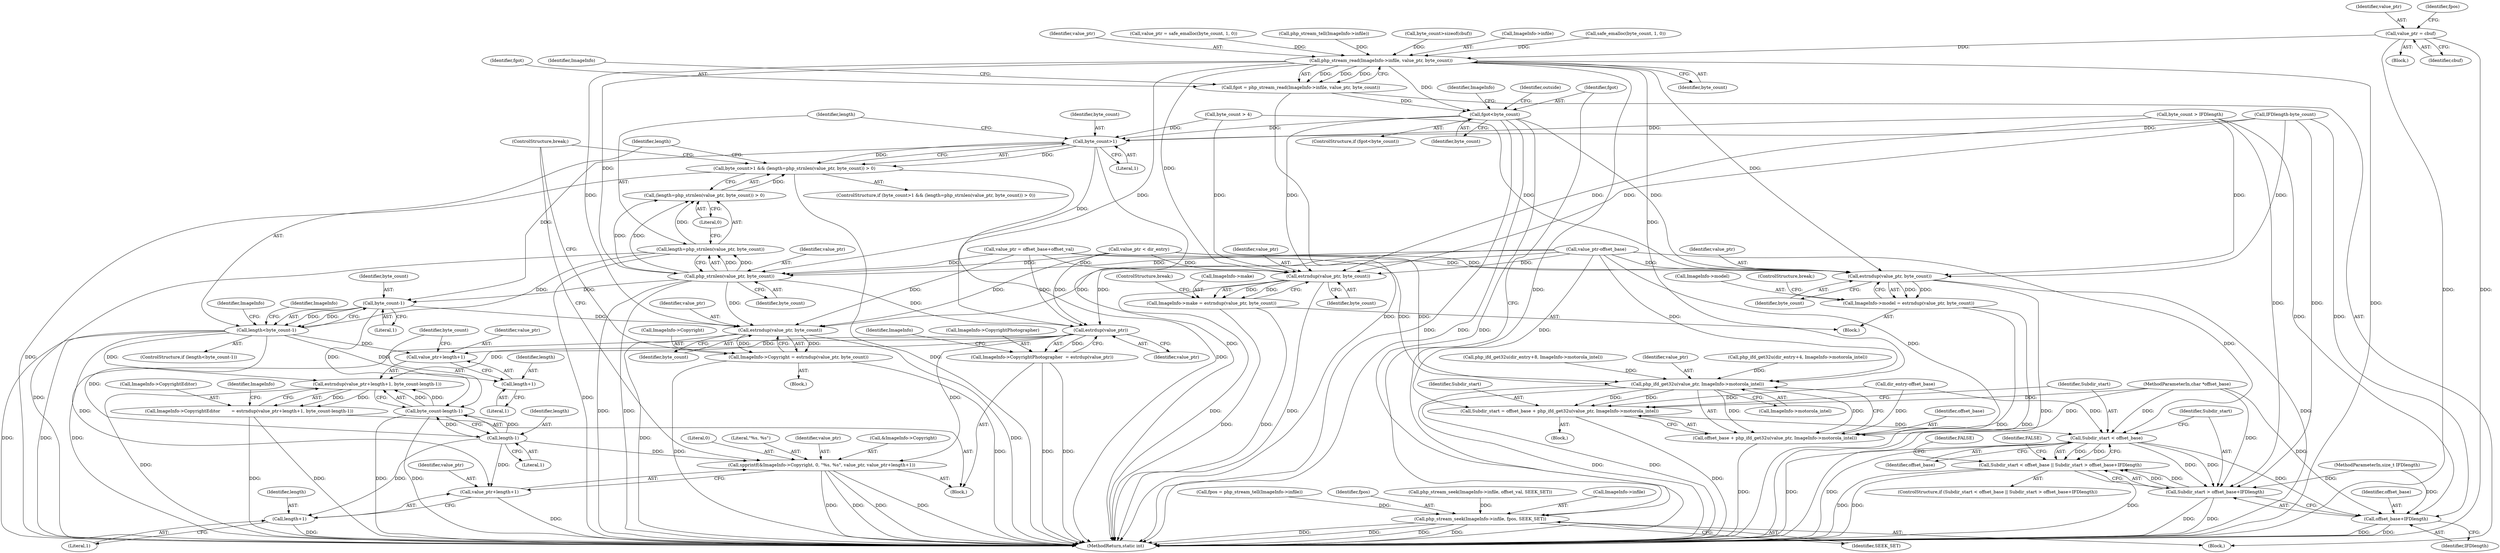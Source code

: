 digraph "0_php_082aecfc3a753ad03be82cf14f03ac065723ec92_0@pointer" {
"1000349" [label="(Call,value_ptr = cbuf)"];
"1000381" [label="(Call,php_stream_read(ImageInfo->infile, value_ptr, byte_count))"];
"1000379" [label="(Call,fgot = php_stream_read(ImageInfo->infile, value_ptr, byte_count))"];
"1000394" [label="(Call,fgot<byte_count)"];
"1000516" [label="(Call,byte_count>1)"];
"1000515" [label="(Call,byte_count>1 && (length=php_strnlen(value_ptr, byte_count)) > 0)"];
"1000522" [label="(Call,php_strnlen(value_ptr, byte_count))"];
"1000519" [label="(Call,(length=php_strnlen(value_ptr, byte_count)) > 0)"];
"1000520" [label="(Call,length=php_strnlen(value_ptr, byte_count))"];
"1000528" [label="(Call,length<byte_count-1)"];
"1000544" [label="(Call,estrndup(value_ptr+length+1, byte_count-length-1))"];
"1000540" [label="(Call,ImageInfo->CopyrightEditor        = estrndup(value_ptr+length+1, byte_count-length-1))"];
"1000545" [label="(Call,value_ptr+length+1)"];
"1000547" [label="(Call,length+1)"];
"1000552" [label="(Call,length-1)"];
"1000550" [label="(Call,byte_count-length-1)"];
"1000555" [label="(Call,spprintf(&ImageInfo->Copyright, 0, \"%s, %s\", value_ptr, value_ptr+length+1))"];
"1000563" [label="(Call,value_ptr+length+1)"];
"1000565" [label="(Call,length+1)"];
"1000530" [label="(Call,byte_count-1)"];
"1000574" [label="(Call,estrndup(value_ptr, byte_count))"];
"1000570" [label="(Call,ImageInfo->Copyright = estrndup(value_ptr, byte_count))"];
"1000538" [label="(Call,estrdup(value_ptr))"];
"1000534" [label="(Call,ImageInfo->CopyrightPhotographer  = estrdup(value_ptr))"];
"1000709" [label="(Call,estrndup(value_ptr, byte_count))"];
"1000705" [label="(Call,ImageInfo->make = estrndup(value_ptr, byte_count))"];
"1000718" [label="(Call,estrndup(value_ptr, byte_count))"];
"1000714" [label="(Call,ImageInfo->model = estrndup(value_ptr, byte_count))"];
"1000387" [label="(Call,php_stream_seek(ImageInfo->infile, fpos, SEEK_SET))"];
"1000772" [label="(Call,php_ifd_get32u(value_ptr, ImageInfo->motorola_intel))"];
"1000768" [label="(Call,Subdir_start = offset_base + php_ifd_get32u(value_ptr, ImageInfo->motorola_intel))"];
"1000779" [label="(Call,Subdir_start < offset_base)"];
"1000778" [label="(Call,Subdir_start < offset_base || Subdir_start > offset_base+IFDlength)"];
"1000782" [label="(Call,Subdir_start > offset_base+IFDlength)"];
"1000784" [label="(Call,offset_base+IFDlength)"];
"1000770" [label="(Call,offset_base + php_ifd_get32u(value_ptr, ImageInfo->motorola_intel))"];
"1000786" [label="(Identifier,IFDlength)"];
"1000283" [label="(Block,)"];
"1000576" [label="(Identifier,byte_count)"];
"1000385" [label="(Identifier,value_ptr)"];
"1000388" [label="(Call,ImageInfo->infile)"];
"1000523" [label="(Identifier,value_ptr)"];
"1000544" [label="(Call,estrndup(value_ptr+length+1, byte_count-length-1))"];
"1000706" [label="(Call,ImageInfo->make)"];
"1000536" [label="(Identifier,ImageInfo)"];
"1000416" [label="(Identifier,ImageInfo)"];
"1000768" [label="(Call,Subdir_start = offset_base + php_ifd_get32u(value_ptr, ImageInfo->motorola_intel))"];
"1000780" [label="(Identifier,Subdir_start)"];
"1000399" [label="(Identifier,outside)"];
"1000386" [label="(Identifier,byte_count)"];
"1000552" [label="(Call,length-1)"];
"1000567" [label="(Literal,1)"];
"1000547" [label="(Call,length+1)"];
"1000710" [label="(Identifier,value_ptr)"];
"1000548" [label="(Identifier,length)"];
"1000782" [label="(Call,Subdir_start > offset_base+IFDlength)"];
"1000136" [label="(MethodParameterIn,size_t IFDlength)"];
"1000135" [label="(MethodParameterIn,char *offset_base)"];
"1000332" [label="(Call,value_ptr = safe_emalloc(byte_count, 1, 0))"];
"1000553" [label="(Identifier,length)"];
"1000519" [label="(Call,(length=php_strnlen(value_ptr, byte_count)) > 0)"];
"1000560" [label="(Literal,0)"];
"1000570" [label="(Call,ImageInfo->Copyright = estrndup(value_ptr, byte_count))"];
"1000520" [label="(Call,length=php_strnlen(value_ptr, byte_count))"];
"1000564" [label="(Identifier,value_ptr)"];
"1000541" [label="(Call,ImageInfo->CopyrightEditor)"];
"1000769" [label="(Identifier,Subdir_start)"];
"1000784" [label="(Call,offset_base+IFDlength)"];
"1000366" [label="(Call,php_stream_tell(ImageInfo->infile))"];
"1000770" [label="(Call,offset_base + php_ifd_get32u(value_ptr, ImageInfo->motorola_intel))"];
"1000517" [label="(Identifier,byte_count)"];
"1000524" [label="(Identifier,byte_count)"];
"1000542" [label="(Identifier,ImageInfo)"];
"1000565" [label="(Call,length+1)"];
"1000381" [label="(Call,php_stream_read(ImageInfo->infile, value_ptr, byte_count))"];
"1000327" [label="(Call,byte_count>sizeof(cbuf))"];
"1000550" [label="(Call,byte_count-length-1)"];
"1000554" [label="(Literal,1)"];
"1000392" [label="(Identifier,SEEK_SET)"];
"1000715" [label="(Call,ImageInfo->model)"];
"1000792" [label="(Identifier,FALSE)"];
"1000577" [label="(ControlStructure,break;)"];
"1000571" [label="(Call,ImageInfo->Copyright)"];
"1000555" [label="(Call,spprintf(&ImageInfo->Copyright, 0, \"%s, %s\", value_ptr, value_ptr+length+1))"];
"1000382" [label="(Call,ImageInfo->infile)"];
"1000387" [label="(Call,php_stream_seek(ImageInfo->infile, fpos, SEEK_SET))"];
"1000721" [label="(ControlStructure,break;)"];
"1000352" [label="(Call,fpos = php_stream_tell(ImageInfo->infile))"];
"1000774" [label="(Call,ImageInfo->motorola_intel)"];
"1000530" [label="(Call,byte_count-1)"];
"1000350" [label="(Identifier,value_ptr)"];
"1000396" [label="(Identifier,byte_count)"];
"1000561" [label="(Literal,\"%s, %s\")"];
"1000334" [label="(Call,safe_emalloc(byte_count, 1, 0))"];
"1000549" [label="(Literal,1)"];
"1000779" [label="(Call,Subdir_start < offset_base)"];
"1000393" [label="(ControlStructure,if (fgot<byte_count))"];
"1000540" [label="(Call,ImageInfo->CopyrightEditor        = estrndup(value_ptr+length+1, byte_count-length-1))"];
"1000705" [label="(Call,ImageInfo->make = estrndup(value_ptr, byte_count))"];
"1000379" [label="(Call,fgot = php_stream_read(ImageInfo->infile, value_ptr, byte_count))"];
"1000263" [label="(Call,byte_count > IFDlength)"];
"1000718" [label="(Call,estrndup(value_ptr, byte_count))"];
"1000532" [label="(Literal,1)"];
"1000709" [label="(Call,estrndup(value_ptr, byte_count))"];
"1000535" [label="(Call,ImageInfo->CopyrightPhotographer)"];
"1000719" [label="(Identifier,value_ptr)"];
"1000777" [label="(ControlStructure,if (Subdir_start < offset_base || Subdir_start > offset_base+IFDlength))"];
"1000411" [label="(Call,value_ptr-offset_base)"];
"1000525" [label="(Literal,0)"];
"1000558" [label="(Identifier,ImageInfo)"];
"1000342" [label="(Block,)"];
"1000711" [label="(Identifier,byte_count)"];
"1000380" [label="(Identifier,fgot)"];
"1000569" [label="(Block,)"];
"1000534" [label="(Call,ImageInfo->CopyrightPhotographer  = estrdup(value_ptr))"];
"1000521" [label="(Identifier,length)"];
"1000269" [label="(Call,IFDlength-byte_count)"];
"1000531" [label="(Identifier,byte_count)"];
"1000771" [label="(Identifier,offset_base)"];
"1000797" [label="(MethodReturn,static int)"];
"1000773" [label="(Identifier,value_ptr)"];
"1000783" [label="(Identifier,Subdir_start)"];
"1000546" [label="(Identifier,value_ptr)"];
"1000351" [label="(Identifier,cbuf)"];
"1000522" [label="(Call,php_strnlen(value_ptr, byte_count))"];
"1000516" [label="(Call,byte_count>1)"];
"1000518" [label="(Literal,1)"];
"1000349" [label="(Call,value_ptr = cbuf)"];
"1000538" [label="(Call,estrdup(value_ptr))"];
"1000539" [label="(Identifier,value_ptr)"];
"1000545" [label="(Call,value_ptr+length+1)"];
"1000574" [label="(Call,estrndup(value_ptr, byte_count))"];
"1000572" [label="(Identifier,ImageInfo)"];
"1000394" [label="(Call,fgot<byte_count)"];
"1000563" [label="(Call,value_ptr+length+1)"];
"1000562" [label="(Identifier,value_ptr)"];
"1000512" [label="(Block,)"];
"1000391" [label="(Identifier,fpos)"];
"1000529" [label="(Identifier,length)"];
"1000192" [label="(Call,php_ifd_get32u(dir_entry+4, ImageInfo->motorola_intel))"];
"1000575" [label="(Identifier,value_ptr)"];
"1000280" [label="(Call,dir_entry-offset_base)"];
"1000389" [label="(Identifier,ImageInfo)"];
"1000714" [label="(Call,ImageInfo->model = estrndup(value_ptr, byte_count))"];
"1000712" [label="(ControlStructure,break;)"];
"1000785" [label="(Identifier,offset_base)"];
"1000514" [label="(ControlStructure,if (byte_count>1 && (length=php_strnlen(value_ptr, byte_count)) > 0))"];
"1000256" [label="(Call,value_ptr = offset_base+offset_val)"];
"1000395" [label="(Identifier,fgot)"];
"1000566" [label="(Identifier,length)"];
"1000249" [label="(Call,php_ifd_get32u(dir_entry+8, ImageInfo->motorola_intel))"];
"1000515" [label="(Call,byte_count>1 && (length=php_strnlen(value_ptr, byte_count)) > 0)"];
"1000781" [label="(Identifier,offset_base)"];
"1000273" [label="(Call,value_ptr < dir_entry)"];
"1000528" [label="(Call,length<byte_count-1)"];
"1000358" [label="(Call,php_stream_seek(ImageInfo->infile, offset_val, SEEK_SET))"];
"1000772" [label="(Call,php_ifd_get32u(value_ptr, ImageInfo->motorola_intel))"];
"1000551" [label="(Identifier,byte_count)"];
"1000556" [label="(Call,&ImageInfo->Copyright)"];
"1000789" [label="(Identifier,FALSE)"];
"1000243" [label="(Call,byte_count > 4)"];
"1000720" [label="(Identifier,byte_count)"];
"1000353" [label="(Identifier,fpos)"];
"1000778" [label="(Call,Subdir_start < offset_base || Subdir_start > offset_base+IFDlength)"];
"1000527" [label="(ControlStructure,if (length<byte_count-1))"];
"1000729" [label="(Block,)"];
"1000533" [label="(Block,)"];
"1000349" -> "1000342"  [label="AST: "];
"1000349" -> "1000351"  [label="CFG: "];
"1000350" -> "1000349"  [label="AST: "];
"1000351" -> "1000349"  [label="AST: "];
"1000353" -> "1000349"  [label="CFG: "];
"1000349" -> "1000797"  [label="DDG: "];
"1000349" -> "1000797"  [label="DDG: "];
"1000349" -> "1000381"  [label="DDG: "];
"1000381" -> "1000379"  [label="AST: "];
"1000381" -> "1000386"  [label="CFG: "];
"1000382" -> "1000381"  [label="AST: "];
"1000385" -> "1000381"  [label="AST: "];
"1000386" -> "1000381"  [label="AST: "];
"1000379" -> "1000381"  [label="CFG: "];
"1000381" -> "1000797"  [label="DDG: "];
"1000381" -> "1000379"  [label="DDG: "];
"1000381" -> "1000379"  [label="DDG: "];
"1000381" -> "1000379"  [label="DDG: "];
"1000366" -> "1000381"  [label="DDG: "];
"1000332" -> "1000381"  [label="DDG: "];
"1000327" -> "1000381"  [label="DDG: "];
"1000334" -> "1000381"  [label="DDG: "];
"1000381" -> "1000387"  [label="DDG: "];
"1000381" -> "1000394"  [label="DDG: "];
"1000381" -> "1000522"  [label="DDG: "];
"1000381" -> "1000538"  [label="DDG: "];
"1000381" -> "1000574"  [label="DDG: "];
"1000381" -> "1000709"  [label="DDG: "];
"1000381" -> "1000718"  [label="DDG: "];
"1000381" -> "1000772"  [label="DDG: "];
"1000379" -> "1000283"  [label="AST: "];
"1000380" -> "1000379"  [label="AST: "];
"1000389" -> "1000379"  [label="CFG: "];
"1000379" -> "1000797"  [label="DDG: "];
"1000379" -> "1000394"  [label="DDG: "];
"1000394" -> "1000393"  [label="AST: "];
"1000394" -> "1000396"  [label="CFG: "];
"1000395" -> "1000394"  [label="AST: "];
"1000396" -> "1000394"  [label="AST: "];
"1000399" -> "1000394"  [label="CFG: "];
"1000416" -> "1000394"  [label="CFG: "];
"1000394" -> "1000797"  [label="DDG: "];
"1000394" -> "1000797"  [label="DDG: "];
"1000394" -> "1000797"  [label="DDG: "];
"1000394" -> "1000516"  [label="DDG: "];
"1000394" -> "1000709"  [label="DDG: "];
"1000394" -> "1000718"  [label="DDG: "];
"1000516" -> "1000515"  [label="AST: "];
"1000516" -> "1000518"  [label="CFG: "];
"1000517" -> "1000516"  [label="AST: "];
"1000518" -> "1000516"  [label="AST: "];
"1000521" -> "1000516"  [label="CFG: "];
"1000515" -> "1000516"  [label="CFG: "];
"1000516" -> "1000797"  [label="DDG: "];
"1000516" -> "1000515"  [label="DDG: "];
"1000516" -> "1000515"  [label="DDG: "];
"1000263" -> "1000516"  [label="DDG: "];
"1000243" -> "1000516"  [label="DDG: "];
"1000269" -> "1000516"  [label="DDG: "];
"1000516" -> "1000522"  [label="DDG: "];
"1000516" -> "1000530"  [label="DDG: "];
"1000515" -> "1000514"  [label="AST: "];
"1000515" -> "1000519"  [label="CFG: "];
"1000519" -> "1000515"  [label="AST: "];
"1000529" -> "1000515"  [label="CFG: "];
"1000577" -> "1000515"  [label="CFG: "];
"1000515" -> "1000797"  [label="DDG: "];
"1000515" -> "1000797"  [label="DDG: "];
"1000515" -> "1000797"  [label="DDG: "];
"1000519" -> "1000515"  [label="DDG: "];
"1000522" -> "1000520"  [label="AST: "];
"1000522" -> "1000524"  [label="CFG: "];
"1000523" -> "1000522"  [label="AST: "];
"1000524" -> "1000522"  [label="AST: "];
"1000520" -> "1000522"  [label="CFG: "];
"1000522" -> "1000797"  [label="DDG: "];
"1000522" -> "1000797"  [label="DDG: "];
"1000522" -> "1000519"  [label="DDG: "];
"1000522" -> "1000519"  [label="DDG: "];
"1000522" -> "1000520"  [label="DDG: "];
"1000522" -> "1000520"  [label="DDG: "];
"1000411" -> "1000522"  [label="DDG: "];
"1000273" -> "1000522"  [label="DDG: "];
"1000256" -> "1000522"  [label="DDG: "];
"1000522" -> "1000530"  [label="DDG: "];
"1000522" -> "1000538"  [label="DDG: "];
"1000522" -> "1000574"  [label="DDG: "];
"1000519" -> "1000525"  [label="CFG: "];
"1000520" -> "1000519"  [label="AST: "];
"1000525" -> "1000519"  [label="AST: "];
"1000520" -> "1000519"  [label="DDG: "];
"1000521" -> "1000520"  [label="AST: "];
"1000525" -> "1000520"  [label="CFG: "];
"1000520" -> "1000797"  [label="DDG: "];
"1000520" -> "1000797"  [label="DDG: "];
"1000520" -> "1000528"  [label="DDG: "];
"1000528" -> "1000527"  [label="AST: "];
"1000528" -> "1000530"  [label="CFG: "];
"1000529" -> "1000528"  [label="AST: "];
"1000530" -> "1000528"  [label="AST: "];
"1000536" -> "1000528"  [label="CFG: "];
"1000572" -> "1000528"  [label="CFG: "];
"1000528" -> "1000797"  [label="DDG: "];
"1000528" -> "1000797"  [label="DDG: "];
"1000528" -> "1000797"  [label="DDG: "];
"1000530" -> "1000528"  [label="DDG: "];
"1000530" -> "1000528"  [label="DDG: "];
"1000528" -> "1000544"  [label="DDG: "];
"1000528" -> "1000545"  [label="DDG: "];
"1000528" -> "1000547"  [label="DDG: "];
"1000528" -> "1000552"  [label="DDG: "];
"1000544" -> "1000540"  [label="AST: "];
"1000544" -> "1000550"  [label="CFG: "];
"1000545" -> "1000544"  [label="AST: "];
"1000550" -> "1000544"  [label="AST: "];
"1000540" -> "1000544"  [label="CFG: "];
"1000544" -> "1000797"  [label="DDG: "];
"1000544" -> "1000540"  [label="DDG: "];
"1000544" -> "1000540"  [label="DDG: "];
"1000538" -> "1000544"  [label="DDG: "];
"1000550" -> "1000544"  [label="DDG: "];
"1000550" -> "1000544"  [label="DDG: "];
"1000540" -> "1000533"  [label="AST: "];
"1000541" -> "1000540"  [label="AST: "];
"1000558" -> "1000540"  [label="CFG: "];
"1000540" -> "1000797"  [label="DDG: "];
"1000540" -> "1000797"  [label="DDG: "];
"1000545" -> "1000547"  [label="CFG: "];
"1000546" -> "1000545"  [label="AST: "];
"1000547" -> "1000545"  [label="AST: "];
"1000551" -> "1000545"  [label="CFG: "];
"1000538" -> "1000545"  [label="DDG: "];
"1000547" -> "1000549"  [label="CFG: "];
"1000548" -> "1000547"  [label="AST: "];
"1000549" -> "1000547"  [label="AST: "];
"1000552" -> "1000550"  [label="AST: "];
"1000552" -> "1000554"  [label="CFG: "];
"1000553" -> "1000552"  [label="AST: "];
"1000554" -> "1000552"  [label="AST: "];
"1000550" -> "1000552"  [label="CFG: "];
"1000552" -> "1000550"  [label="DDG: "];
"1000552" -> "1000550"  [label="DDG: "];
"1000552" -> "1000555"  [label="DDG: "];
"1000552" -> "1000563"  [label="DDG: "];
"1000552" -> "1000565"  [label="DDG: "];
"1000551" -> "1000550"  [label="AST: "];
"1000550" -> "1000797"  [label="DDG: "];
"1000550" -> "1000797"  [label="DDG: "];
"1000530" -> "1000550"  [label="DDG: "];
"1000555" -> "1000533"  [label="AST: "];
"1000555" -> "1000563"  [label="CFG: "];
"1000556" -> "1000555"  [label="AST: "];
"1000560" -> "1000555"  [label="AST: "];
"1000561" -> "1000555"  [label="AST: "];
"1000562" -> "1000555"  [label="AST: "];
"1000563" -> "1000555"  [label="AST: "];
"1000577" -> "1000555"  [label="CFG: "];
"1000555" -> "1000797"  [label="DDG: "];
"1000555" -> "1000797"  [label="DDG: "];
"1000555" -> "1000797"  [label="DDG: "];
"1000555" -> "1000797"  [label="DDG: "];
"1000538" -> "1000555"  [label="DDG: "];
"1000563" -> "1000565"  [label="CFG: "];
"1000564" -> "1000563"  [label="AST: "];
"1000565" -> "1000563"  [label="AST: "];
"1000563" -> "1000797"  [label="DDG: "];
"1000538" -> "1000563"  [label="DDG: "];
"1000565" -> "1000567"  [label="CFG: "];
"1000566" -> "1000565"  [label="AST: "];
"1000567" -> "1000565"  [label="AST: "];
"1000565" -> "1000797"  [label="DDG: "];
"1000530" -> "1000532"  [label="CFG: "];
"1000531" -> "1000530"  [label="AST: "];
"1000532" -> "1000530"  [label="AST: "];
"1000530" -> "1000574"  [label="DDG: "];
"1000574" -> "1000570"  [label="AST: "];
"1000574" -> "1000576"  [label="CFG: "];
"1000575" -> "1000574"  [label="AST: "];
"1000576" -> "1000574"  [label="AST: "];
"1000570" -> "1000574"  [label="CFG: "];
"1000574" -> "1000797"  [label="DDG: "];
"1000574" -> "1000797"  [label="DDG: "];
"1000574" -> "1000570"  [label="DDG: "];
"1000574" -> "1000570"  [label="DDG: "];
"1000411" -> "1000574"  [label="DDG: "];
"1000273" -> "1000574"  [label="DDG: "];
"1000256" -> "1000574"  [label="DDG: "];
"1000570" -> "1000569"  [label="AST: "];
"1000571" -> "1000570"  [label="AST: "];
"1000577" -> "1000570"  [label="CFG: "];
"1000570" -> "1000797"  [label="DDG: "];
"1000570" -> "1000797"  [label="DDG: "];
"1000538" -> "1000534"  [label="AST: "];
"1000538" -> "1000539"  [label="CFG: "];
"1000539" -> "1000538"  [label="AST: "];
"1000534" -> "1000538"  [label="CFG: "];
"1000538" -> "1000534"  [label="DDG: "];
"1000411" -> "1000538"  [label="DDG: "];
"1000273" -> "1000538"  [label="DDG: "];
"1000256" -> "1000538"  [label="DDG: "];
"1000534" -> "1000533"  [label="AST: "];
"1000535" -> "1000534"  [label="AST: "];
"1000542" -> "1000534"  [label="CFG: "];
"1000534" -> "1000797"  [label="DDG: "];
"1000534" -> "1000797"  [label="DDG: "];
"1000709" -> "1000705"  [label="AST: "];
"1000709" -> "1000711"  [label="CFG: "];
"1000710" -> "1000709"  [label="AST: "];
"1000711" -> "1000709"  [label="AST: "];
"1000705" -> "1000709"  [label="CFG: "];
"1000709" -> "1000797"  [label="DDG: "];
"1000709" -> "1000797"  [label="DDG: "];
"1000709" -> "1000705"  [label="DDG: "];
"1000709" -> "1000705"  [label="DDG: "];
"1000411" -> "1000709"  [label="DDG: "];
"1000273" -> "1000709"  [label="DDG: "];
"1000256" -> "1000709"  [label="DDG: "];
"1000263" -> "1000709"  [label="DDG: "];
"1000243" -> "1000709"  [label="DDG: "];
"1000269" -> "1000709"  [label="DDG: "];
"1000705" -> "1000512"  [label="AST: "];
"1000706" -> "1000705"  [label="AST: "];
"1000712" -> "1000705"  [label="CFG: "];
"1000705" -> "1000797"  [label="DDG: "];
"1000705" -> "1000797"  [label="DDG: "];
"1000718" -> "1000714"  [label="AST: "];
"1000718" -> "1000720"  [label="CFG: "];
"1000719" -> "1000718"  [label="AST: "];
"1000720" -> "1000718"  [label="AST: "];
"1000714" -> "1000718"  [label="CFG: "];
"1000718" -> "1000797"  [label="DDG: "];
"1000718" -> "1000797"  [label="DDG: "];
"1000718" -> "1000714"  [label="DDG: "];
"1000718" -> "1000714"  [label="DDG: "];
"1000411" -> "1000718"  [label="DDG: "];
"1000273" -> "1000718"  [label="DDG: "];
"1000256" -> "1000718"  [label="DDG: "];
"1000263" -> "1000718"  [label="DDG: "];
"1000243" -> "1000718"  [label="DDG: "];
"1000269" -> "1000718"  [label="DDG: "];
"1000714" -> "1000512"  [label="AST: "];
"1000715" -> "1000714"  [label="AST: "];
"1000721" -> "1000714"  [label="CFG: "];
"1000714" -> "1000797"  [label="DDG: "];
"1000714" -> "1000797"  [label="DDG: "];
"1000387" -> "1000283"  [label="AST: "];
"1000387" -> "1000392"  [label="CFG: "];
"1000388" -> "1000387"  [label="AST: "];
"1000391" -> "1000387"  [label="AST: "];
"1000392" -> "1000387"  [label="AST: "];
"1000395" -> "1000387"  [label="CFG: "];
"1000387" -> "1000797"  [label="DDG: "];
"1000387" -> "1000797"  [label="DDG: "];
"1000387" -> "1000797"  [label="DDG: "];
"1000387" -> "1000797"  [label="DDG: "];
"1000352" -> "1000387"  [label="DDG: "];
"1000358" -> "1000387"  [label="DDG: "];
"1000772" -> "1000770"  [label="AST: "];
"1000772" -> "1000774"  [label="CFG: "];
"1000773" -> "1000772"  [label="AST: "];
"1000774" -> "1000772"  [label="AST: "];
"1000770" -> "1000772"  [label="CFG: "];
"1000772" -> "1000797"  [label="DDG: "];
"1000772" -> "1000797"  [label="DDG: "];
"1000772" -> "1000768"  [label="DDG: "];
"1000772" -> "1000768"  [label="DDG: "];
"1000772" -> "1000770"  [label="DDG: "];
"1000772" -> "1000770"  [label="DDG: "];
"1000411" -> "1000772"  [label="DDG: "];
"1000273" -> "1000772"  [label="DDG: "];
"1000256" -> "1000772"  [label="DDG: "];
"1000249" -> "1000772"  [label="DDG: "];
"1000192" -> "1000772"  [label="DDG: "];
"1000768" -> "1000729"  [label="AST: "];
"1000768" -> "1000770"  [label="CFG: "];
"1000769" -> "1000768"  [label="AST: "];
"1000770" -> "1000768"  [label="AST: "];
"1000780" -> "1000768"  [label="CFG: "];
"1000768" -> "1000797"  [label="DDG: "];
"1000280" -> "1000768"  [label="DDG: "];
"1000411" -> "1000768"  [label="DDG: "];
"1000135" -> "1000768"  [label="DDG: "];
"1000768" -> "1000779"  [label="DDG: "];
"1000779" -> "1000778"  [label="AST: "];
"1000779" -> "1000781"  [label="CFG: "];
"1000780" -> "1000779"  [label="AST: "];
"1000781" -> "1000779"  [label="AST: "];
"1000783" -> "1000779"  [label="CFG: "];
"1000778" -> "1000779"  [label="CFG: "];
"1000779" -> "1000797"  [label="DDG: "];
"1000779" -> "1000797"  [label="DDG: "];
"1000779" -> "1000778"  [label="DDG: "];
"1000779" -> "1000778"  [label="DDG: "];
"1000135" -> "1000779"  [label="DDG: "];
"1000280" -> "1000779"  [label="DDG: "];
"1000411" -> "1000779"  [label="DDG: "];
"1000779" -> "1000782"  [label="DDG: "];
"1000779" -> "1000782"  [label="DDG: "];
"1000779" -> "1000784"  [label="DDG: "];
"1000778" -> "1000777"  [label="AST: "];
"1000778" -> "1000782"  [label="CFG: "];
"1000782" -> "1000778"  [label="AST: "];
"1000789" -> "1000778"  [label="CFG: "];
"1000792" -> "1000778"  [label="CFG: "];
"1000778" -> "1000797"  [label="DDG: "];
"1000778" -> "1000797"  [label="DDG: "];
"1000778" -> "1000797"  [label="DDG: "];
"1000782" -> "1000778"  [label="DDG: "];
"1000782" -> "1000778"  [label="DDG: "];
"1000782" -> "1000784"  [label="CFG: "];
"1000783" -> "1000782"  [label="AST: "];
"1000784" -> "1000782"  [label="AST: "];
"1000782" -> "1000797"  [label="DDG: "];
"1000782" -> "1000797"  [label="DDG: "];
"1000135" -> "1000782"  [label="DDG: "];
"1000263" -> "1000782"  [label="DDG: "];
"1000269" -> "1000782"  [label="DDG: "];
"1000136" -> "1000782"  [label="DDG: "];
"1000784" -> "1000786"  [label="CFG: "];
"1000785" -> "1000784"  [label="AST: "];
"1000786" -> "1000784"  [label="AST: "];
"1000784" -> "1000797"  [label="DDG: "];
"1000784" -> "1000797"  [label="DDG: "];
"1000135" -> "1000784"  [label="DDG: "];
"1000263" -> "1000784"  [label="DDG: "];
"1000269" -> "1000784"  [label="DDG: "];
"1000136" -> "1000784"  [label="DDG: "];
"1000771" -> "1000770"  [label="AST: "];
"1000770" -> "1000797"  [label="DDG: "];
"1000280" -> "1000770"  [label="DDG: "];
"1000411" -> "1000770"  [label="DDG: "];
"1000135" -> "1000770"  [label="DDG: "];
}
